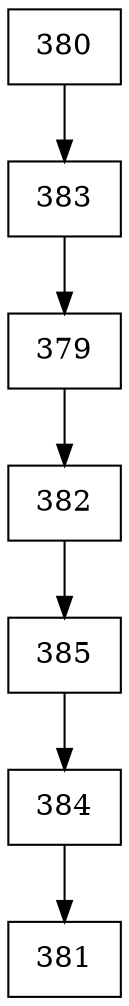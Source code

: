 digraph G {
  node [shape=record];
  node0 [label="{380}"];
  node0 -> node1;
  node1 [label="{383}"];
  node1 -> node2;
  node2 [label="{379}"];
  node2 -> node3;
  node3 [label="{382}"];
  node3 -> node4;
  node4 [label="{385}"];
  node4 -> node5;
  node5 [label="{384}"];
  node5 -> node6;
  node6 [label="{381}"];
}
